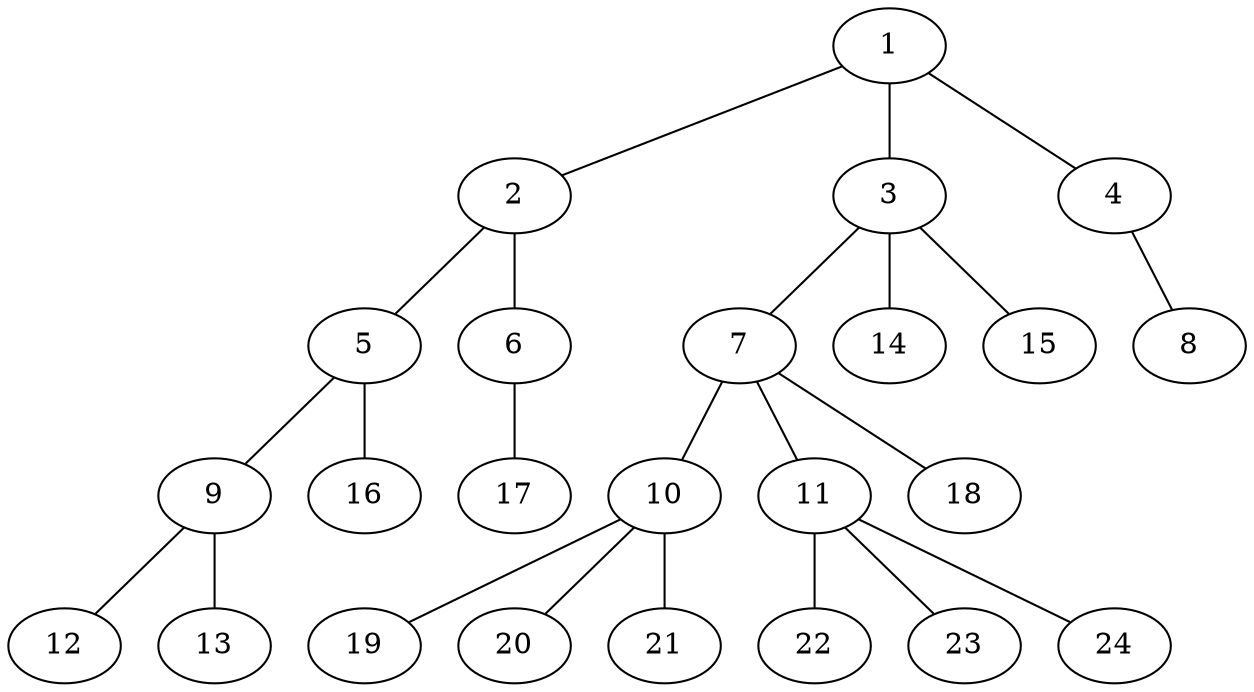 graph molecule_4278 {
	1	 [chem=N];
	2	 [chem=C];
	1 -- 2	 [valence=1];
	3	 [chem=C];
	1 -- 3	 [valence=1];
	4	 [chem=N];
	1 -- 4	 [valence=1];
	5	 [chem=N];
	2 -- 5	 [valence=1];
	6	 [chem=N];
	2 -- 6	 [valence=2];
	7	 [chem=C];
	3 -- 7	 [valence=1];
	14	 [chem=H];
	3 -- 14	 [valence=1];
	15	 [chem=H];
	3 -- 15	 [valence=1];
	8	 [chem=O];
	4 -- 8	 [valence=2];
	9	 [chem=N];
	5 -- 9	 [valence=1];
	16	 [chem=H];
	5 -- 16	 [valence=1];
	17	 [chem=H];
	6 -- 17	 [valence=1];
	10	 [chem=C];
	7 -- 10	 [valence=1];
	11	 [chem=C];
	7 -- 11	 [valence=1];
	18	 [chem=H];
	7 -- 18	 [valence=1];
	12	 [chem=O];
	9 -- 12	 [valence=2];
	13	 [chem=O];
	9 -- 13	 [valence=1];
	19	 [chem=H];
	10 -- 19	 [valence=1];
	20	 [chem=H];
	10 -- 20	 [valence=1];
	21	 [chem=H];
	10 -- 21	 [valence=1];
	22	 [chem=H];
	11 -- 22	 [valence=1];
	23	 [chem=H];
	11 -- 23	 [valence=1];
	24	 [chem=H];
	11 -- 24	 [valence=1];
}
